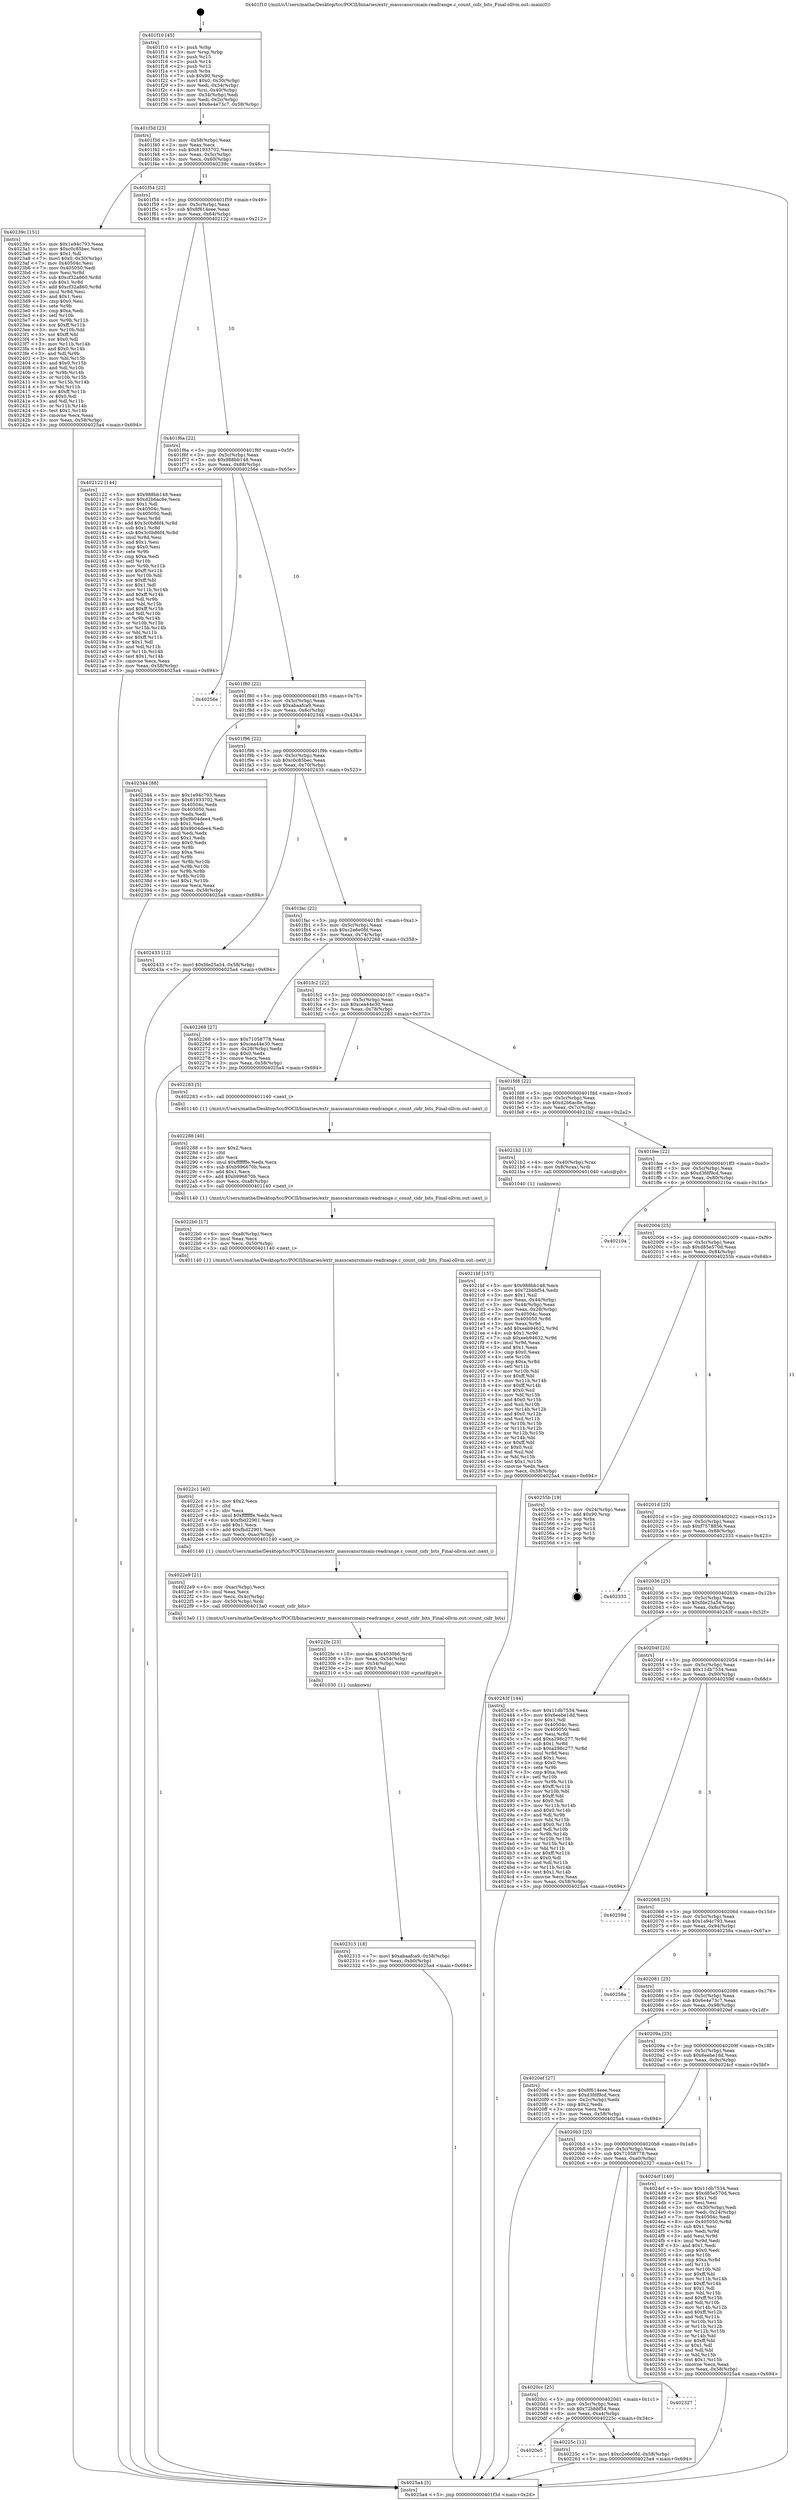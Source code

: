 digraph "0x401f10" {
  label = "0x401f10 (/mnt/c/Users/mathe/Desktop/tcc/POCII/binaries/extr_masscansrcmain-readrange.c_count_cidr_bits_Final-ollvm.out::main(0))"
  labelloc = "t"
  node[shape=record]

  Entry [label="",width=0.3,height=0.3,shape=circle,fillcolor=black,style=filled]
  "0x401f3d" [label="{
     0x401f3d [23]\l
     | [instrs]\l
     &nbsp;&nbsp;0x401f3d \<+3\>: mov -0x58(%rbp),%eax\l
     &nbsp;&nbsp;0x401f40 \<+2\>: mov %eax,%ecx\l
     &nbsp;&nbsp;0x401f42 \<+6\>: sub $0x81933702,%ecx\l
     &nbsp;&nbsp;0x401f48 \<+3\>: mov %eax,-0x5c(%rbp)\l
     &nbsp;&nbsp;0x401f4b \<+3\>: mov %ecx,-0x60(%rbp)\l
     &nbsp;&nbsp;0x401f4e \<+6\>: je 000000000040239c \<main+0x48c\>\l
  }"]
  "0x40239c" [label="{
     0x40239c [151]\l
     | [instrs]\l
     &nbsp;&nbsp;0x40239c \<+5\>: mov $0x1e94c793,%eax\l
     &nbsp;&nbsp;0x4023a1 \<+5\>: mov $0xc0c85bec,%ecx\l
     &nbsp;&nbsp;0x4023a6 \<+2\>: mov $0x1,%dl\l
     &nbsp;&nbsp;0x4023a8 \<+7\>: movl $0x0,-0x30(%rbp)\l
     &nbsp;&nbsp;0x4023af \<+7\>: mov 0x40504c,%esi\l
     &nbsp;&nbsp;0x4023b6 \<+7\>: mov 0x405050,%edi\l
     &nbsp;&nbsp;0x4023bd \<+3\>: mov %esi,%r8d\l
     &nbsp;&nbsp;0x4023c0 \<+7\>: sub $0xcf32a860,%r8d\l
     &nbsp;&nbsp;0x4023c7 \<+4\>: sub $0x1,%r8d\l
     &nbsp;&nbsp;0x4023cb \<+7\>: add $0xcf32a860,%r8d\l
     &nbsp;&nbsp;0x4023d2 \<+4\>: imul %r8d,%esi\l
     &nbsp;&nbsp;0x4023d6 \<+3\>: and $0x1,%esi\l
     &nbsp;&nbsp;0x4023d9 \<+3\>: cmp $0x0,%esi\l
     &nbsp;&nbsp;0x4023dc \<+4\>: sete %r9b\l
     &nbsp;&nbsp;0x4023e0 \<+3\>: cmp $0xa,%edi\l
     &nbsp;&nbsp;0x4023e3 \<+4\>: setl %r10b\l
     &nbsp;&nbsp;0x4023e7 \<+3\>: mov %r9b,%r11b\l
     &nbsp;&nbsp;0x4023ea \<+4\>: xor $0xff,%r11b\l
     &nbsp;&nbsp;0x4023ee \<+3\>: mov %r10b,%bl\l
     &nbsp;&nbsp;0x4023f1 \<+3\>: xor $0xff,%bl\l
     &nbsp;&nbsp;0x4023f4 \<+3\>: xor $0x0,%dl\l
     &nbsp;&nbsp;0x4023f7 \<+3\>: mov %r11b,%r14b\l
     &nbsp;&nbsp;0x4023fa \<+4\>: and $0x0,%r14b\l
     &nbsp;&nbsp;0x4023fe \<+3\>: and %dl,%r9b\l
     &nbsp;&nbsp;0x402401 \<+3\>: mov %bl,%r15b\l
     &nbsp;&nbsp;0x402404 \<+4\>: and $0x0,%r15b\l
     &nbsp;&nbsp;0x402408 \<+3\>: and %dl,%r10b\l
     &nbsp;&nbsp;0x40240b \<+3\>: or %r9b,%r14b\l
     &nbsp;&nbsp;0x40240e \<+3\>: or %r10b,%r15b\l
     &nbsp;&nbsp;0x402411 \<+3\>: xor %r15b,%r14b\l
     &nbsp;&nbsp;0x402414 \<+3\>: or %bl,%r11b\l
     &nbsp;&nbsp;0x402417 \<+4\>: xor $0xff,%r11b\l
     &nbsp;&nbsp;0x40241b \<+3\>: or $0x0,%dl\l
     &nbsp;&nbsp;0x40241e \<+3\>: and %dl,%r11b\l
     &nbsp;&nbsp;0x402421 \<+3\>: or %r11b,%r14b\l
     &nbsp;&nbsp;0x402424 \<+4\>: test $0x1,%r14b\l
     &nbsp;&nbsp;0x402428 \<+3\>: cmovne %ecx,%eax\l
     &nbsp;&nbsp;0x40242b \<+3\>: mov %eax,-0x58(%rbp)\l
     &nbsp;&nbsp;0x40242e \<+5\>: jmp 00000000004025a4 \<main+0x694\>\l
  }"]
  "0x401f54" [label="{
     0x401f54 [22]\l
     | [instrs]\l
     &nbsp;&nbsp;0x401f54 \<+5\>: jmp 0000000000401f59 \<main+0x49\>\l
     &nbsp;&nbsp;0x401f59 \<+3\>: mov -0x5c(%rbp),%eax\l
     &nbsp;&nbsp;0x401f5c \<+5\>: sub $0x8f614eee,%eax\l
     &nbsp;&nbsp;0x401f61 \<+3\>: mov %eax,-0x64(%rbp)\l
     &nbsp;&nbsp;0x401f64 \<+6\>: je 0000000000402122 \<main+0x212\>\l
  }"]
  Exit [label="",width=0.3,height=0.3,shape=circle,fillcolor=black,style=filled,peripheries=2]
  "0x402122" [label="{
     0x402122 [144]\l
     | [instrs]\l
     &nbsp;&nbsp;0x402122 \<+5\>: mov $0x988bb148,%eax\l
     &nbsp;&nbsp;0x402127 \<+5\>: mov $0xd2b6ac8e,%ecx\l
     &nbsp;&nbsp;0x40212c \<+2\>: mov $0x1,%dl\l
     &nbsp;&nbsp;0x40212e \<+7\>: mov 0x40504c,%esi\l
     &nbsp;&nbsp;0x402135 \<+7\>: mov 0x405050,%edi\l
     &nbsp;&nbsp;0x40213c \<+3\>: mov %esi,%r8d\l
     &nbsp;&nbsp;0x40213f \<+7\>: add $0x3c0b86f4,%r8d\l
     &nbsp;&nbsp;0x402146 \<+4\>: sub $0x1,%r8d\l
     &nbsp;&nbsp;0x40214a \<+7\>: sub $0x3c0b86f4,%r8d\l
     &nbsp;&nbsp;0x402151 \<+4\>: imul %r8d,%esi\l
     &nbsp;&nbsp;0x402155 \<+3\>: and $0x1,%esi\l
     &nbsp;&nbsp;0x402158 \<+3\>: cmp $0x0,%esi\l
     &nbsp;&nbsp;0x40215b \<+4\>: sete %r9b\l
     &nbsp;&nbsp;0x40215f \<+3\>: cmp $0xa,%edi\l
     &nbsp;&nbsp;0x402162 \<+4\>: setl %r10b\l
     &nbsp;&nbsp;0x402166 \<+3\>: mov %r9b,%r11b\l
     &nbsp;&nbsp;0x402169 \<+4\>: xor $0xff,%r11b\l
     &nbsp;&nbsp;0x40216d \<+3\>: mov %r10b,%bl\l
     &nbsp;&nbsp;0x402170 \<+3\>: xor $0xff,%bl\l
     &nbsp;&nbsp;0x402173 \<+3\>: xor $0x1,%dl\l
     &nbsp;&nbsp;0x402176 \<+3\>: mov %r11b,%r14b\l
     &nbsp;&nbsp;0x402179 \<+4\>: and $0xff,%r14b\l
     &nbsp;&nbsp;0x40217d \<+3\>: and %dl,%r9b\l
     &nbsp;&nbsp;0x402180 \<+3\>: mov %bl,%r15b\l
     &nbsp;&nbsp;0x402183 \<+4\>: and $0xff,%r15b\l
     &nbsp;&nbsp;0x402187 \<+3\>: and %dl,%r10b\l
     &nbsp;&nbsp;0x40218a \<+3\>: or %r9b,%r14b\l
     &nbsp;&nbsp;0x40218d \<+3\>: or %r10b,%r15b\l
     &nbsp;&nbsp;0x402190 \<+3\>: xor %r15b,%r14b\l
     &nbsp;&nbsp;0x402193 \<+3\>: or %bl,%r11b\l
     &nbsp;&nbsp;0x402196 \<+4\>: xor $0xff,%r11b\l
     &nbsp;&nbsp;0x40219a \<+3\>: or $0x1,%dl\l
     &nbsp;&nbsp;0x40219d \<+3\>: and %dl,%r11b\l
     &nbsp;&nbsp;0x4021a0 \<+3\>: or %r11b,%r14b\l
     &nbsp;&nbsp;0x4021a3 \<+4\>: test $0x1,%r14b\l
     &nbsp;&nbsp;0x4021a7 \<+3\>: cmovne %ecx,%eax\l
     &nbsp;&nbsp;0x4021aa \<+3\>: mov %eax,-0x58(%rbp)\l
     &nbsp;&nbsp;0x4021ad \<+5\>: jmp 00000000004025a4 \<main+0x694\>\l
  }"]
  "0x401f6a" [label="{
     0x401f6a [22]\l
     | [instrs]\l
     &nbsp;&nbsp;0x401f6a \<+5\>: jmp 0000000000401f6f \<main+0x5f\>\l
     &nbsp;&nbsp;0x401f6f \<+3\>: mov -0x5c(%rbp),%eax\l
     &nbsp;&nbsp;0x401f72 \<+5\>: sub $0x988bb148,%eax\l
     &nbsp;&nbsp;0x401f77 \<+3\>: mov %eax,-0x68(%rbp)\l
     &nbsp;&nbsp;0x401f7a \<+6\>: je 000000000040256e \<main+0x65e\>\l
  }"]
  "0x402315" [label="{
     0x402315 [18]\l
     | [instrs]\l
     &nbsp;&nbsp;0x402315 \<+7\>: movl $0xabaafca9,-0x58(%rbp)\l
     &nbsp;&nbsp;0x40231c \<+6\>: mov %eax,-0xb0(%rbp)\l
     &nbsp;&nbsp;0x402322 \<+5\>: jmp 00000000004025a4 \<main+0x694\>\l
  }"]
  "0x40256e" [label="{
     0x40256e\l
  }", style=dashed]
  "0x401f80" [label="{
     0x401f80 [22]\l
     | [instrs]\l
     &nbsp;&nbsp;0x401f80 \<+5\>: jmp 0000000000401f85 \<main+0x75\>\l
     &nbsp;&nbsp;0x401f85 \<+3\>: mov -0x5c(%rbp),%eax\l
     &nbsp;&nbsp;0x401f88 \<+5\>: sub $0xabaafca9,%eax\l
     &nbsp;&nbsp;0x401f8d \<+3\>: mov %eax,-0x6c(%rbp)\l
     &nbsp;&nbsp;0x401f90 \<+6\>: je 0000000000402344 \<main+0x434\>\l
  }"]
  "0x4022fe" [label="{
     0x4022fe [23]\l
     | [instrs]\l
     &nbsp;&nbsp;0x4022fe \<+10\>: movabs $0x4030b6,%rdi\l
     &nbsp;&nbsp;0x402308 \<+3\>: mov %eax,-0x54(%rbp)\l
     &nbsp;&nbsp;0x40230b \<+3\>: mov -0x54(%rbp),%esi\l
     &nbsp;&nbsp;0x40230e \<+2\>: mov $0x0,%al\l
     &nbsp;&nbsp;0x402310 \<+5\>: call 0000000000401030 \<printf@plt\>\l
     | [calls]\l
     &nbsp;&nbsp;0x401030 \{1\} (unknown)\l
  }"]
  "0x402344" [label="{
     0x402344 [88]\l
     | [instrs]\l
     &nbsp;&nbsp;0x402344 \<+5\>: mov $0x1e94c793,%eax\l
     &nbsp;&nbsp;0x402349 \<+5\>: mov $0x81933702,%ecx\l
     &nbsp;&nbsp;0x40234e \<+7\>: mov 0x40504c,%edx\l
     &nbsp;&nbsp;0x402355 \<+7\>: mov 0x405050,%esi\l
     &nbsp;&nbsp;0x40235c \<+2\>: mov %edx,%edi\l
     &nbsp;&nbsp;0x40235e \<+6\>: sub $0x9b04dee4,%edi\l
     &nbsp;&nbsp;0x402364 \<+3\>: sub $0x1,%edi\l
     &nbsp;&nbsp;0x402367 \<+6\>: add $0x9b04dee4,%edi\l
     &nbsp;&nbsp;0x40236d \<+3\>: imul %edi,%edx\l
     &nbsp;&nbsp;0x402370 \<+3\>: and $0x1,%edx\l
     &nbsp;&nbsp;0x402373 \<+3\>: cmp $0x0,%edx\l
     &nbsp;&nbsp;0x402376 \<+4\>: sete %r8b\l
     &nbsp;&nbsp;0x40237a \<+3\>: cmp $0xa,%esi\l
     &nbsp;&nbsp;0x40237d \<+4\>: setl %r9b\l
     &nbsp;&nbsp;0x402381 \<+3\>: mov %r8b,%r10b\l
     &nbsp;&nbsp;0x402384 \<+3\>: and %r9b,%r10b\l
     &nbsp;&nbsp;0x402387 \<+3\>: xor %r9b,%r8b\l
     &nbsp;&nbsp;0x40238a \<+3\>: or %r8b,%r10b\l
     &nbsp;&nbsp;0x40238d \<+4\>: test $0x1,%r10b\l
     &nbsp;&nbsp;0x402391 \<+3\>: cmovne %ecx,%eax\l
     &nbsp;&nbsp;0x402394 \<+3\>: mov %eax,-0x58(%rbp)\l
     &nbsp;&nbsp;0x402397 \<+5\>: jmp 00000000004025a4 \<main+0x694\>\l
  }"]
  "0x401f96" [label="{
     0x401f96 [22]\l
     | [instrs]\l
     &nbsp;&nbsp;0x401f96 \<+5\>: jmp 0000000000401f9b \<main+0x8b\>\l
     &nbsp;&nbsp;0x401f9b \<+3\>: mov -0x5c(%rbp),%eax\l
     &nbsp;&nbsp;0x401f9e \<+5\>: sub $0xc0c85bec,%eax\l
     &nbsp;&nbsp;0x401fa3 \<+3\>: mov %eax,-0x70(%rbp)\l
     &nbsp;&nbsp;0x401fa6 \<+6\>: je 0000000000402433 \<main+0x523\>\l
  }"]
  "0x4022e9" [label="{
     0x4022e9 [21]\l
     | [instrs]\l
     &nbsp;&nbsp;0x4022e9 \<+6\>: mov -0xac(%rbp),%ecx\l
     &nbsp;&nbsp;0x4022ef \<+3\>: imul %eax,%ecx\l
     &nbsp;&nbsp;0x4022f2 \<+3\>: mov %ecx,-0x4c(%rbp)\l
     &nbsp;&nbsp;0x4022f5 \<+4\>: mov -0x50(%rbp),%rdi\l
     &nbsp;&nbsp;0x4022f9 \<+5\>: call 00000000004013a0 \<count_cidr_bits\>\l
     | [calls]\l
     &nbsp;&nbsp;0x4013a0 \{1\} (/mnt/c/Users/mathe/Desktop/tcc/POCII/binaries/extr_masscansrcmain-readrange.c_count_cidr_bits_Final-ollvm.out::count_cidr_bits)\l
  }"]
  "0x402433" [label="{
     0x402433 [12]\l
     | [instrs]\l
     &nbsp;&nbsp;0x402433 \<+7\>: movl $0xfde25a54,-0x58(%rbp)\l
     &nbsp;&nbsp;0x40243a \<+5\>: jmp 00000000004025a4 \<main+0x694\>\l
  }"]
  "0x401fac" [label="{
     0x401fac [22]\l
     | [instrs]\l
     &nbsp;&nbsp;0x401fac \<+5\>: jmp 0000000000401fb1 \<main+0xa1\>\l
     &nbsp;&nbsp;0x401fb1 \<+3\>: mov -0x5c(%rbp),%eax\l
     &nbsp;&nbsp;0x401fb4 \<+5\>: sub $0xc2e6e0fd,%eax\l
     &nbsp;&nbsp;0x401fb9 \<+3\>: mov %eax,-0x74(%rbp)\l
     &nbsp;&nbsp;0x401fbc \<+6\>: je 0000000000402268 \<main+0x358\>\l
  }"]
  "0x4022c1" [label="{
     0x4022c1 [40]\l
     | [instrs]\l
     &nbsp;&nbsp;0x4022c1 \<+5\>: mov $0x2,%ecx\l
     &nbsp;&nbsp;0x4022c6 \<+1\>: cltd\l
     &nbsp;&nbsp;0x4022c7 \<+2\>: idiv %ecx\l
     &nbsp;&nbsp;0x4022c9 \<+6\>: imul $0xfffffffe,%edx,%ecx\l
     &nbsp;&nbsp;0x4022cf \<+6\>: sub $0xfbd22901,%ecx\l
     &nbsp;&nbsp;0x4022d5 \<+3\>: add $0x1,%ecx\l
     &nbsp;&nbsp;0x4022d8 \<+6\>: add $0xfbd22901,%ecx\l
     &nbsp;&nbsp;0x4022de \<+6\>: mov %ecx,-0xac(%rbp)\l
     &nbsp;&nbsp;0x4022e4 \<+5\>: call 0000000000401140 \<next_i\>\l
     | [calls]\l
     &nbsp;&nbsp;0x401140 \{1\} (/mnt/c/Users/mathe/Desktop/tcc/POCII/binaries/extr_masscansrcmain-readrange.c_count_cidr_bits_Final-ollvm.out::next_i)\l
  }"]
  "0x402268" [label="{
     0x402268 [27]\l
     | [instrs]\l
     &nbsp;&nbsp;0x402268 \<+5\>: mov $0x71058778,%eax\l
     &nbsp;&nbsp;0x40226d \<+5\>: mov $0xcea44e30,%ecx\l
     &nbsp;&nbsp;0x402272 \<+3\>: mov -0x28(%rbp),%edx\l
     &nbsp;&nbsp;0x402275 \<+3\>: cmp $0x0,%edx\l
     &nbsp;&nbsp;0x402278 \<+3\>: cmove %ecx,%eax\l
     &nbsp;&nbsp;0x40227b \<+3\>: mov %eax,-0x58(%rbp)\l
     &nbsp;&nbsp;0x40227e \<+5\>: jmp 00000000004025a4 \<main+0x694\>\l
  }"]
  "0x401fc2" [label="{
     0x401fc2 [22]\l
     | [instrs]\l
     &nbsp;&nbsp;0x401fc2 \<+5\>: jmp 0000000000401fc7 \<main+0xb7\>\l
     &nbsp;&nbsp;0x401fc7 \<+3\>: mov -0x5c(%rbp),%eax\l
     &nbsp;&nbsp;0x401fca \<+5\>: sub $0xcea44e30,%eax\l
     &nbsp;&nbsp;0x401fcf \<+3\>: mov %eax,-0x78(%rbp)\l
     &nbsp;&nbsp;0x401fd2 \<+6\>: je 0000000000402283 \<main+0x373\>\l
  }"]
  "0x4022b0" [label="{
     0x4022b0 [17]\l
     | [instrs]\l
     &nbsp;&nbsp;0x4022b0 \<+6\>: mov -0xa8(%rbp),%ecx\l
     &nbsp;&nbsp;0x4022b6 \<+3\>: imul %eax,%ecx\l
     &nbsp;&nbsp;0x4022b9 \<+3\>: mov %ecx,-0x50(%rbp)\l
     &nbsp;&nbsp;0x4022bc \<+5\>: call 0000000000401140 \<next_i\>\l
     | [calls]\l
     &nbsp;&nbsp;0x401140 \{1\} (/mnt/c/Users/mathe/Desktop/tcc/POCII/binaries/extr_masscansrcmain-readrange.c_count_cidr_bits_Final-ollvm.out::next_i)\l
  }"]
  "0x402283" [label="{
     0x402283 [5]\l
     | [instrs]\l
     &nbsp;&nbsp;0x402283 \<+5\>: call 0000000000401140 \<next_i\>\l
     | [calls]\l
     &nbsp;&nbsp;0x401140 \{1\} (/mnt/c/Users/mathe/Desktop/tcc/POCII/binaries/extr_masscansrcmain-readrange.c_count_cidr_bits_Final-ollvm.out::next_i)\l
  }"]
  "0x401fd8" [label="{
     0x401fd8 [22]\l
     | [instrs]\l
     &nbsp;&nbsp;0x401fd8 \<+5\>: jmp 0000000000401fdd \<main+0xcd\>\l
     &nbsp;&nbsp;0x401fdd \<+3\>: mov -0x5c(%rbp),%eax\l
     &nbsp;&nbsp;0x401fe0 \<+5\>: sub $0xd2b6ac8e,%eax\l
     &nbsp;&nbsp;0x401fe5 \<+3\>: mov %eax,-0x7c(%rbp)\l
     &nbsp;&nbsp;0x401fe8 \<+6\>: je 00000000004021b2 \<main+0x2a2\>\l
  }"]
  "0x402288" [label="{
     0x402288 [40]\l
     | [instrs]\l
     &nbsp;&nbsp;0x402288 \<+5\>: mov $0x2,%ecx\l
     &nbsp;&nbsp;0x40228d \<+1\>: cltd\l
     &nbsp;&nbsp;0x40228e \<+2\>: idiv %ecx\l
     &nbsp;&nbsp;0x402290 \<+6\>: imul $0xfffffffe,%edx,%ecx\l
     &nbsp;&nbsp;0x402296 \<+6\>: sub $0xb996670b,%ecx\l
     &nbsp;&nbsp;0x40229c \<+3\>: add $0x1,%ecx\l
     &nbsp;&nbsp;0x40229f \<+6\>: add $0xb996670b,%ecx\l
     &nbsp;&nbsp;0x4022a5 \<+6\>: mov %ecx,-0xa8(%rbp)\l
     &nbsp;&nbsp;0x4022ab \<+5\>: call 0000000000401140 \<next_i\>\l
     | [calls]\l
     &nbsp;&nbsp;0x401140 \{1\} (/mnt/c/Users/mathe/Desktop/tcc/POCII/binaries/extr_masscansrcmain-readrange.c_count_cidr_bits_Final-ollvm.out::next_i)\l
  }"]
  "0x4021b2" [label="{
     0x4021b2 [13]\l
     | [instrs]\l
     &nbsp;&nbsp;0x4021b2 \<+4\>: mov -0x40(%rbp),%rax\l
     &nbsp;&nbsp;0x4021b6 \<+4\>: mov 0x8(%rax),%rdi\l
     &nbsp;&nbsp;0x4021ba \<+5\>: call 0000000000401040 \<atoi@plt\>\l
     | [calls]\l
     &nbsp;&nbsp;0x401040 \{1\} (unknown)\l
  }"]
  "0x401fee" [label="{
     0x401fee [22]\l
     | [instrs]\l
     &nbsp;&nbsp;0x401fee \<+5\>: jmp 0000000000401ff3 \<main+0xe3\>\l
     &nbsp;&nbsp;0x401ff3 \<+3\>: mov -0x5c(%rbp),%eax\l
     &nbsp;&nbsp;0x401ff6 \<+5\>: sub $0xd3fdf9cd,%eax\l
     &nbsp;&nbsp;0x401ffb \<+3\>: mov %eax,-0x80(%rbp)\l
     &nbsp;&nbsp;0x401ffe \<+6\>: je 000000000040210a \<main+0x1fa\>\l
  }"]
  "0x4020e5" [label="{
     0x4020e5\l
  }", style=dashed]
  "0x40210a" [label="{
     0x40210a\l
  }", style=dashed]
  "0x402004" [label="{
     0x402004 [25]\l
     | [instrs]\l
     &nbsp;&nbsp;0x402004 \<+5\>: jmp 0000000000402009 \<main+0xf9\>\l
     &nbsp;&nbsp;0x402009 \<+3\>: mov -0x5c(%rbp),%eax\l
     &nbsp;&nbsp;0x40200c \<+5\>: sub $0xd85e570d,%eax\l
     &nbsp;&nbsp;0x402011 \<+6\>: mov %eax,-0x84(%rbp)\l
     &nbsp;&nbsp;0x402017 \<+6\>: je 000000000040255b \<main+0x64b\>\l
  }"]
  "0x40225c" [label="{
     0x40225c [12]\l
     | [instrs]\l
     &nbsp;&nbsp;0x40225c \<+7\>: movl $0xc2e6e0fd,-0x58(%rbp)\l
     &nbsp;&nbsp;0x402263 \<+5\>: jmp 00000000004025a4 \<main+0x694\>\l
  }"]
  "0x40255b" [label="{
     0x40255b [19]\l
     | [instrs]\l
     &nbsp;&nbsp;0x40255b \<+3\>: mov -0x24(%rbp),%eax\l
     &nbsp;&nbsp;0x40255e \<+7\>: add $0x90,%rsp\l
     &nbsp;&nbsp;0x402565 \<+1\>: pop %rbx\l
     &nbsp;&nbsp;0x402566 \<+2\>: pop %r12\l
     &nbsp;&nbsp;0x402568 \<+2\>: pop %r14\l
     &nbsp;&nbsp;0x40256a \<+2\>: pop %r15\l
     &nbsp;&nbsp;0x40256c \<+1\>: pop %rbp\l
     &nbsp;&nbsp;0x40256d \<+1\>: ret\l
  }"]
  "0x40201d" [label="{
     0x40201d [25]\l
     | [instrs]\l
     &nbsp;&nbsp;0x40201d \<+5\>: jmp 0000000000402022 \<main+0x112\>\l
     &nbsp;&nbsp;0x402022 \<+3\>: mov -0x5c(%rbp),%eax\l
     &nbsp;&nbsp;0x402025 \<+5\>: sub $0xf7578856,%eax\l
     &nbsp;&nbsp;0x40202a \<+6\>: mov %eax,-0x88(%rbp)\l
     &nbsp;&nbsp;0x402030 \<+6\>: je 0000000000402333 \<main+0x423\>\l
  }"]
  "0x4020cc" [label="{
     0x4020cc [25]\l
     | [instrs]\l
     &nbsp;&nbsp;0x4020cc \<+5\>: jmp 00000000004020d1 \<main+0x1c1\>\l
     &nbsp;&nbsp;0x4020d1 \<+3\>: mov -0x5c(%rbp),%eax\l
     &nbsp;&nbsp;0x4020d4 \<+5\>: sub $0x72bbbf54,%eax\l
     &nbsp;&nbsp;0x4020d9 \<+6\>: mov %eax,-0xa4(%rbp)\l
     &nbsp;&nbsp;0x4020df \<+6\>: je 000000000040225c \<main+0x34c\>\l
  }"]
  "0x402333" [label="{
     0x402333\l
  }", style=dashed]
  "0x402036" [label="{
     0x402036 [25]\l
     | [instrs]\l
     &nbsp;&nbsp;0x402036 \<+5\>: jmp 000000000040203b \<main+0x12b\>\l
     &nbsp;&nbsp;0x40203b \<+3\>: mov -0x5c(%rbp),%eax\l
     &nbsp;&nbsp;0x40203e \<+5\>: sub $0xfde25a54,%eax\l
     &nbsp;&nbsp;0x402043 \<+6\>: mov %eax,-0x8c(%rbp)\l
     &nbsp;&nbsp;0x402049 \<+6\>: je 000000000040243f \<main+0x52f\>\l
  }"]
  "0x402327" [label="{
     0x402327\l
  }", style=dashed]
  "0x40243f" [label="{
     0x40243f [144]\l
     | [instrs]\l
     &nbsp;&nbsp;0x40243f \<+5\>: mov $0x11db7534,%eax\l
     &nbsp;&nbsp;0x402444 \<+5\>: mov $0x6eebe1dd,%ecx\l
     &nbsp;&nbsp;0x402449 \<+2\>: mov $0x1,%dl\l
     &nbsp;&nbsp;0x40244b \<+7\>: mov 0x40504c,%esi\l
     &nbsp;&nbsp;0x402452 \<+7\>: mov 0x405050,%edi\l
     &nbsp;&nbsp;0x402459 \<+3\>: mov %esi,%r8d\l
     &nbsp;&nbsp;0x40245c \<+7\>: add $0xa298c277,%r8d\l
     &nbsp;&nbsp;0x402463 \<+4\>: sub $0x1,%r8d\l
     &nbsp;&nbsp;0x402467 \<+7\>: sub $0xa298c277,%r8d\l
     &nbsp;&nbsp;0x40246e \<+4\>: imul %r8d,%esi\l
     &nbsp;&nbsp;0x402472 \<+3\>: and $0x1,%esi\l
     &nbsp;&nbsp;0x402475 \<+3\>: cmp $0x0,%esi\l
     &nbsp;&nbsp;0x402478 \<+4\>: sete %r9b\l
     &nbsp;&nbsp;0x40247c \<+3\>: cmp $0xa,%edi\l
     &nbsp;&nbsp;0x40247f \<+4\>: setl %r10b\l
     &nbsp;&nbsp;0x402483 \<+3\>: mov %r9b,%r11b\l
     &nbsp;&nbsp;0x402486 \<+4\>: xor $0xff,%r11b\l
     &nbsp;&nbsp;0x40248a \<+3\>: mov %r10b,%bl\l
     &nbsp;&nbsp;0x40248d \<+3\>: xor $0xff,%bl\l
     &nbsp;&nbsp;0x402490 \<+3\>: xor $0x0,%dl\l
     &nbsp;&nbsp;0x402493 \<+3\>: mov %r11b,%r14b\l
     &nbsp;&nbsp;0x402496 \<+4\>: and $0x0,%r14b\l
     &nbsp;&nbsp;0x40249a \<+3\>: and %dl,%r9b\l
     &nbsp;&nbsp;0x40249d \<+3\>: mov %bl,%r15b\l
     &nbsp;&nbsp;0x4024a0 \<+4\>: and $0x0,%r15b\l
     &nbsp;&nbsp;0x4024a4 \<+3\>: and %dl,%r10b\l
     &nbsp;&nbsp;0x4024a7 \<+3\>: or %r9b,%r14b\l
     &nbsp;&nbsp;0x4024aa \<+3\>: or %r10b,%r15b\l
     &nbsp;&nbsp;0x4024ad \<+3\>: xor %r15b,%r14b\l
     &nbsp;&nbsp;0x4024b0 \<+3\>: or %bl,%r11b\l
     &nbsp;&nbsp;0x4024b3 \<+4\>: xor $0xff,%r11b\l
     &nbsp;&nbsp;0x4024b7 \<+3\>: or $0x0,%dl\l
     &nbsp;&nbsp;0x4024ba \<+3\>: and %dl,%r11b\l
     &nbsp;&nbsp;0x4024bd \<+3\>: or %r11b,%r14b\l
     &nbsp;&nbsp;0x4024c0 \<+4\>: test $0x1,%r14b\l
     &nbsp;&nbsp;0x4024c4 \<+3\>: cmovne %ecx,%eax\l
     &nbsp;&nbsp;0x4024c7 \<+3\>: mov %eax,-0x58(%rbp)\l
     &nbsp;&nbsp;0x4024ca \<+5\>: jmp 00000000004025a4 \<main+0x694\>\l
  }"]
  "0x40204f" [label="{
     0x40204f [25]\l
     | [instrs]\l
     &nbsp;&nbsp;0x40204f \<+5\>: jmp 0000000000402054 \<main+0x144\>\l
     &nbsp;&nbsp;0x402054 \<+3\>: mov -0x5c(%rbp),%eax\l
     &nbsp;&nbsp;0x402057 \<+5\>: sub $0x11db7534,%eax\l
     &nbsp;&nbsp;0x40205c \<+6\>: mov %eax,-0x90(%rbp)\l
     &nbsp;&nbsp;0x402062 \<+6\>: je 000000000040259d \<main+0x68d\>\l
  }"]
  "0x4020b3" [label="{
     0x4020b3 [25]\l
     | [instrs]\l
     &nbsp;&nbsp;0x4020b3 \<+5\>: jmp 00000000004020b8 \<main+0x1a8\>\l
     &nbsp;&nbsp;0x4020b8 \<+3\>: mov -0x5c(%rbp),%eax\l
     &nbsp;&nbsp;0x4020bb \<+5\>: sub $0x71058778,%eax\l
     &nbsp;&nbsp;0x4020c0 \<+6\>: mov %eax,-0xa0(%rbp)\l
     &nbsp;&nbsp;0x4020c6 \<+6\>: je 0000000000402327 \<main+0x417\>\l
  }"]
  "0x40259d" [label="{
     0x40259d\l
  }", style=dashed]
  "0x402068" [label="{
     0x402068 [25]\l
     | [instrs]\l
     &nbsp;&nbsp;0x402068 \<+5\>: jmp 000000000040206d \<main+0x15d\>\l
     &nbsp;&nbsp;0x40206d \<+3\>: mov -0x5c(%rbp),%eax\l
     &nbsp;&nbsp;0x402070 \<+5\>: sub $0x1e94c793,%eax\l
     &nbsp;&nbsp;0x402075 \<+6\>: mov %eax,-0x94(%rbp)\l
     &nbsp;&nbsp;0x40207b \<+6\>: je 000000000040258a \<main+0x67a\>\l
  }"]
  "0x4024cf" [label="{
     0x4024cf [140]\l
     | [instrs]\l
     &nbsp;&nbsp;0x4024cf \<+5\>: mov $0x11db7534,%eax\l
     &nbsp;&nbsp;0x4024d4 \<+5\>: mov $0xd85e570d,%ecx\l
     &nbsp;&nbsp;0x4024d9 \<+2\>: mov $0x1,%dl\l
     &nbsp;&nbsp;0x4024db \<+2\>: xor %esi,%esi\l
     &nbsp;&nbsp;0x4024dd \<+3\>: mov -0x30(%rbp),%edi\l
     &nbsp;&nbsp;0x4024e0 \<+3\>: mov %edi,-0x24(%rbp)\l
     &nbsp;&nbsp;0x4024e3 \<+7\>: mov 0x40504c,%edi\l
     &nbsp;&nbsp;0x4024ea \<+8\>: mov 0x405050,%r8d\l
     &nbsp;&nbsp;0x4024f2 \<+3\>: sub $0x1,%esi\l
     &nbsp;&nbsp;0x4024f5 \<+3\>: mov %edi,%r9d\l
     &nbsp;&nbsp;0x4024f8 \<+3\>: add %esi,%r9d\l
     &nbsp;&nbsp;0x4024fb \<+4\>: imul %r9d,%edi\l
     &nbsp;&nbsp;0x4024ff \<+3\>: and $0x1,%edi\l
     &nbsp;&nbsp;0x402502 \<+3\>: cmp $0x0,%edi\l
     &nbsp;&nbsp;0x402505 \<+4\>: sete %r10b\l
     &nbsp;&nbsp;0x402509 \<+4\>: cmp $0xa,%r8d\l
     &nbsp;&nbsp;0x40250d \<+4\>: setl %r11b\l
     &nbsp;&nbsp;0x402511 \<+3\>: mov %r10b,%bl\l
     &nbsp;&nbsp;0x402514 \<+3\>: xor $0xff,%bl\l
     &nbsp;&nbsp;0x402517 \<+3\>: mov %r11b,%r14b\l
     &nbsp;&nbsp;0x40251a \<+4\>: xor $0xff,%r14b\l
     &nbsp;&nbsp;0x40251e \<+3\>: xor $0x1,%dl\l
     &nbsp;&nbsp;0x402521 \<+3\>: mov %bl,%r15b\l
     &nbsp;&nbsp;0x402524 \<+4\>: and $0xff,%r15b\l
     &nbsp;&nbsp;0x402528 \<+3\>: and %dl,%r10b\l
     &nbsp;&nbsp;0x40252b \<+3\>: mov %r14b,%r12b\l
     &nbsp;&nbsp;0x40252e \<+4\>: and $0xff,%r12b\l
     &nbsp;&nbsp;0x402532 \<+3\>: and %dl,%r11b\l
     &nbsp;&nbsp;0x402535 \<+3\>: or %r10b,%r15b\l
     &nbsp;&nbsp;0x402538 \<+3\>: or %r11b,%r12b\l
     &nbsp;&nbsp;0x40253b \<+3\>: xor %r12b,%r15b\l
     &nbsp;&nbsp;0x40253e \<+3\>: or %r14b,%bl\l
     &nbsp;&nbsp;0x402541 \<+3\>: xor $0xff,%bl\l
     &nbsp;&nbsp;0x402544 \<+3\>: or $0x1,%dl\l
     &nbsp;&nbsp;0x402547 \<+2\>: and %dl,%bl\l
     &nbsp;&nbsp;0x402549 \<+3\>: or %bl,%r15b\l
     &nbsp;&nbsp;0x40254c \<+4\>: test $0x1,%r15b\l
     &nbsp;&nbsp;0x402550 \<+3\>: cmovne %ecx,%eax\l
     &nbsp;&nbsp;0x402553 \<+3\>: mov %eax,-0x58(%rbp)\l
     &nbsp;&nbsp;0x402556 \<+5\>: jmp 00000000004025a4 \<main+0x694\>\l
  }"]
  "0x40258a" [label="{
     0x40258a\l
  }", style=dashed]
  "0x402081" [label="{
     0x402081 [25]\l
     | [instrs]\l
     &nbsp;&nbsp;0x402081 \<+5\>: jmp 0000000000402086 \<main+0x176\>\l
     &nbsp;&nbsp;0x402086 \<+3\>: mov -0x5c(%rbp),%eax\l
     &nbsp;&nbsp;0x402089 \<+5\>: sub $0x6e4e73c7,%eax\l
     &nbsp;&nbsp;0x40208e \<+6\>: mov %eax,-0x98(%rbp)\l
     &nbsp;&nbsp;0x402094 \<+6\>: je 00000000004020ef \<main+0x1df\>\l
  }"]
  "0x4021bf" [label="{
     0x4021bf [157]\l
     | [instrs]\l
     &nbsp;&nbsp;0x4021bf \<+5\>: mov $0x988bb148,%ecx\l
     &nbsp;&nbsp;0x4021c4 \<+5\>: mov $0x72bbbf54,%edx\l
     &nbsp;&nbsp;0x4021c9 \<+3\>: mov $0x1,%sil\l
     &nbsp;&nbsp;0x4021cc \<+3\>: mov %eax,-0x44(%rbp)\l
     &nbsp;&nbsp;0x4021cf \<+3\>: mov -0x44(%rbp),%eax\l
     &nbsp;&nbsp;0x4021d2 \<+3\>: mov %eax,-0x28(%rbp)\l
     &nbsp;&nbsp;0x4021d5 \<+7\>: mov 0x40504c,%eax\l
     &nbsp;&nbsp;0x4021dc \<+8\>: mov 0x405050,%r8d\l
     &nbsp;&nbsp;0x4021e4 \<+3\>: mov %eax,%r9d\l
     &nbsp;&nbsp;0x4021e7 \<+7\>: add $0xeeb94632,%r9d\l
     &nbsp;&nbsp;0x4021ee \<+4\>: sub $0x1,%r9d\l
     &nbsp;&nbsp;0x4021f2 \<+7\>: sub $0xeeb94632,%r9d\l
     &nbsp;&nbsp;0x4021f9 \<+4\>: imul %r9d,%eax\l
     &nbsp;&nbsp;0x4021fd \<+3\>: and $0x1,%eax\l
     &nbsp;&nbsp;0x402200 \<+3\>: cmp $0x0,%eax\l
     &nbsp;&nbsp;0x402203 \<+4\>: sete %r10b\l
     &nbsp;&nbsp;0x402207 \<+4\>: cmp $0xa,%r8d\l
     &nbsp;&nbsp;0x40220b \<+4\>: setl %r11b\l
     &nbsp;&nbsp;0x40220f \<+3\>: mov %r10b,%bl\l
     &nbsp;&nbsp;0x402212 \<+3\>: xor $0xff,%bl\l
     &nbsp;&nbsp;0x402215 \<+3\>: mov %r11b,%r14b\l
     &nbsp;&nbsp;0x402218 \<+4\>: xor $0xff,%r14b\l
     &nbsp;&nbsp;0x40221c \<+4\>: xor $0x0,%sil\l
     &nbsp;&nbsp;0x402220 \<+3\>: mov %bl,%r15b\l
     &nbsp;&nbsp;0x402223 \<+4\>: and $0x0,%r15b\l
     &nbsp;&nbsp;0x402227 \<+3\>: and %sil,%r10b\l
     &nbsp;&nbsp;0x40222a \<+3\>: mov %r14b,%r12b\l
     &nbsp;&nbsp;0x40222d \<+4\>: and $0x0,%r12b\l
     &nbsp;&nbsp;0x402231 \<+3\>: and %sil,%r11b\l
     &nbsp;&nbsp;0x402234 \<+3\>: or %r10b,%r15b\l
     &nbsp;&nbsp;0x402237 \<+3\>: or %r11b,%r12b\l
     &nbsp;&nbsp;0x40223a \<+3\>: xor %r12b,%r15b\l
     &nbsp;&nbsp;0x40223d \<+3\>: or %r14b,%bl\l
     &nbsp;&nbsp;0x402240 \<+3\>: xor $0xff,%bl\l
     &nbsp;&nbsp;0x402243 \<+4\>: or $0x0,%sil\l
     &nbsp;&nbsp;0x402247 \<+3\>: and %sil,%bl\l
     &nbsp;&nbsp;0x40224a \<+3\>: or %bl,%r15b\l
     &nbsp;&nbsp;0x40224d \<+4\>: test $0x1,%r15b\l
     &nbsp;&nbsp;0x402251 \<+3\>: cmovne %edx,%ecx\l
     &nbsp;&nbsp;0x402254 \<+3\>: mov %ecx,-0x58(%rbp)\l
     &nbsp;&nbsp;0x402257 \<+5\>: jmp 00000000004025a4 \<main+0x694\>\l
  }"]
  "0x4020ef" [label="{
     0x4020ef [27]\l
     | [instrs]\l
     &nbsp;&nbsp;0x4020ef \<+5\>: mov $0x8f614eee,%eax\l
     &nbsp;&nbsp;0x4020f4 \<+5\>: mov $0xd3fdf9cd,%ecx\l
     &nbsp;&nbsp;0x4020f9 \<+3\>: mov -0x2c(%rbp),%edx\l
     &nbsp;&nbsp;0x4020fc \<+3\>: cmp $0x2,%edx\l
     &nbsp;&nbsp;0x4020ff \<+3\>: cmovne %ecx,%eax\l
     &nbsp;&nbsp;0x402102 \<+3\>: mov %eax,-0x58(%rbp)\l
     &nbsp;&nbsp;0x402105 \<+5\>: jmp 00000000004025a4 \<main+0x694\>\l
  }"]
  "0x40209a" [label="{
     0x40209a [25]\l
     | [instrs]\l
     &nbsp;&nbsp;0x40209a \<+5\>: jmp 000000000040209f \<main+0x18f\>\l
     &nbsp;&nbsp;0x40209f \<+3\>: mov -0x5c(%rbp),%eax\l
     &nbsp;&nbsp;0x4020a2 \<+5\>: sub $0x6eebe1dd,%eax\l
     &nbsp;&nbsp;0x4020a7 \<+6\>: mov %eax,-0x9c(%rbp)\l
     &nbsp;&nbsp;0x4020ad \<+6\>: je 00000000004024cf \<main+0x5bf\>\l
  }"]
  "0x4025a4" [label="{
     0x4025a4 [5]\l
     | [instrs]\l
     &nbsp;&nbsp;0x4025a4 \<+5\>: jmp 0000000000401f3d \<main+0x2d\>\l
  }"]
  "0x401f10" [label="{
     0x401f10 [45]\l
     | [instrs]\l
     &nbsp;&nbsp;0x401f10 \<+1\>: push %rbp\l
     &nbsp;&nbsp;0x401f11 \<+3\>: mov %rsp,%rbp\l
     &nbsp;&nbsp;0x401f14 \<+2\>: push %r15\l
     &nbsp;&nbsp;0x401f16 \<+2\>: push %r14\l
     &nbsp;&nbsp;0x401f18 \<+2\>: push %r12\l
     &nbsp;&nbsp;0x401f1a \<+1\>: push %rbx\l
     &nbsp;&nbsp;0x401f1b \<+7\>: sub $0x90,%rsp\l
     &nbsp;&nbsp;0x401f22 \<+7\>: movl $0x0,-0x30(%rbp)\l
     &nbsp;&nbsp;0x401f29 \<+3\>: mov %edi,-0x34(%rbp)\l
     &nbsp;&nbsp;0x401f2c \<+4\>: mov %rsi,-0x40(%rbp)\l
     &nbsp;&nbsp;0x401f30 \<+3\>: mov -0x34(%rbp),%edi\l
     &nbsp;&nbsp;0x401f33 \<+3\>: mov %edi,-0x2c(%rbp)\l
     &nbsp;&nbsp;0x401f36 \<+7\>: movl $0x6e4e73c7,-0x58(%rbp)\l
  }"]
  Entry -> "0x401f10" [label=" 1"]
  "0x401f3d" -> "0x40239c" [label=" 1"]
  "0x401f3d" -> "0x401f54" [label=" 11"]
  "0x40255b" -> Exit [label=" 1"]
  "0x401f54" -> "0x402122" [label=" 1"]
  "0x401f54" -> "0x401f6a" [label=" 10"]
  "0x4024cf" -> "0x4025a4" [label=" 1"]
  "0x401f6a" -> "0x40256e" [label=" 0"]
  "0x401f6a" -> "0x401f80" [label=" 10"]
  "0x40243f" -> "0x4025a4" [label=" 1"]
  "0x401f80" -> "0x402344" [label=" 1"]
  "0x401f80" -> "0x401f96" [label=" 9"]
  "0x402433" -> "0x4025a4" [label=" 1"]
  "0x401f96" -> "0x402433" [label=" 1"]
  "0x401f96" -> "0x401fac" [label=" 8"]
  "0x40239c" -> "0x4025a4" [label=" 1"]
  "0x401fac" -> "0x402268" [label=" 1"]
  "0x401fac" -> "0x401fc2" [label=" 7"]
  "0x402344" -> "0x4025a4" [label=" 1"]
  "0x401fc2" -> "0x402283" [label=" 1"]
  "0x401fc2" -> "0x401fd8" [label=" 6"]
  "0x402315" -> "0x4025a4" [label=" 1"]
  "0x401fd8" -> "0x4021b2" [label=" 1"]
  "0x401fd8" -> "0x401fee" [label=" 5"]
  "0x4022fe" -> "0x402315" [label=" 1"]
  "0x401fee" -> "0x40210a" [label=" 0"]
  "0x401fee" -> "0x402004" [label=" 5"]
  "0x4022e9" -> "0x4022fe" [label=" 1"]
  "0x402004" -> "0x40255b" [label=" 1"]
  "0x402004" -> "0x40201d" [label=" 4"]
  "0x4022c1" -> "0x4022e9" [label=" 1"]
  "0x40201d" -> "0x402333" [label=" 0"]
  "0x40201d" -> "0x402036" [label=" 4"]
  "0x402288" -> "0x4022b0" [label=" 1"]
  "0x402036" -> "0x40243f" [label=" 1"]
  "0x402036" -> "0x40204f" [label=" 3"]
  "0x402283" -> "0x402288" [label=" 1"]
  "0x40204f" -> "0x40259d" [label=" 0"]
  "0x40204f" -> "0x402068" [label=" 3"]
  "0x40225c" -> "0x4025a4" [label=" 1"]
  "0x402068" -> "0x40258a" [label=" 0"]
  "0x402068" -> "0x402081" [label=" 3"]
  "0x4020cc" -> "0x4020e5" [label=" 0"]
  "0x402081" -> "0x4020ef" [label=" 1"]
  "0x402081" -> "0x40209a" [label=" 2"]
  "0x4020ef" -> "0x4025a4" [label=" 1"]
  "0x401f10" -> "0x401f3d" [label=" 1"]
  "0x4025a4" -> "0x401f3d" [label=" 11"]
  "0x402122" -> "0x4025a4" [label=" 1"]
  "0x4021b2" -> "0x4021bf" [label=" 1"]
  "0x4021bf" -> "0x4025a4" [label=" 1"]
  "0x4020cc" -> "0x40225c" [label=" 1"]
  "0x40209a" -> "0x4024cf" [label=" 1"]
  "0x40209a" -> "0x4020b3" [label=" 1"]
  "0x402268" -> "0x4025a4" [label=" 1"]
  "0x4020b3" -> "0x402327" [label=" 0"]
  "0x4020b3" -> "0x4020cc" [label=" 1"]
  "0x4022b0" -> "0x4022c1" [label=" 1"]
}
